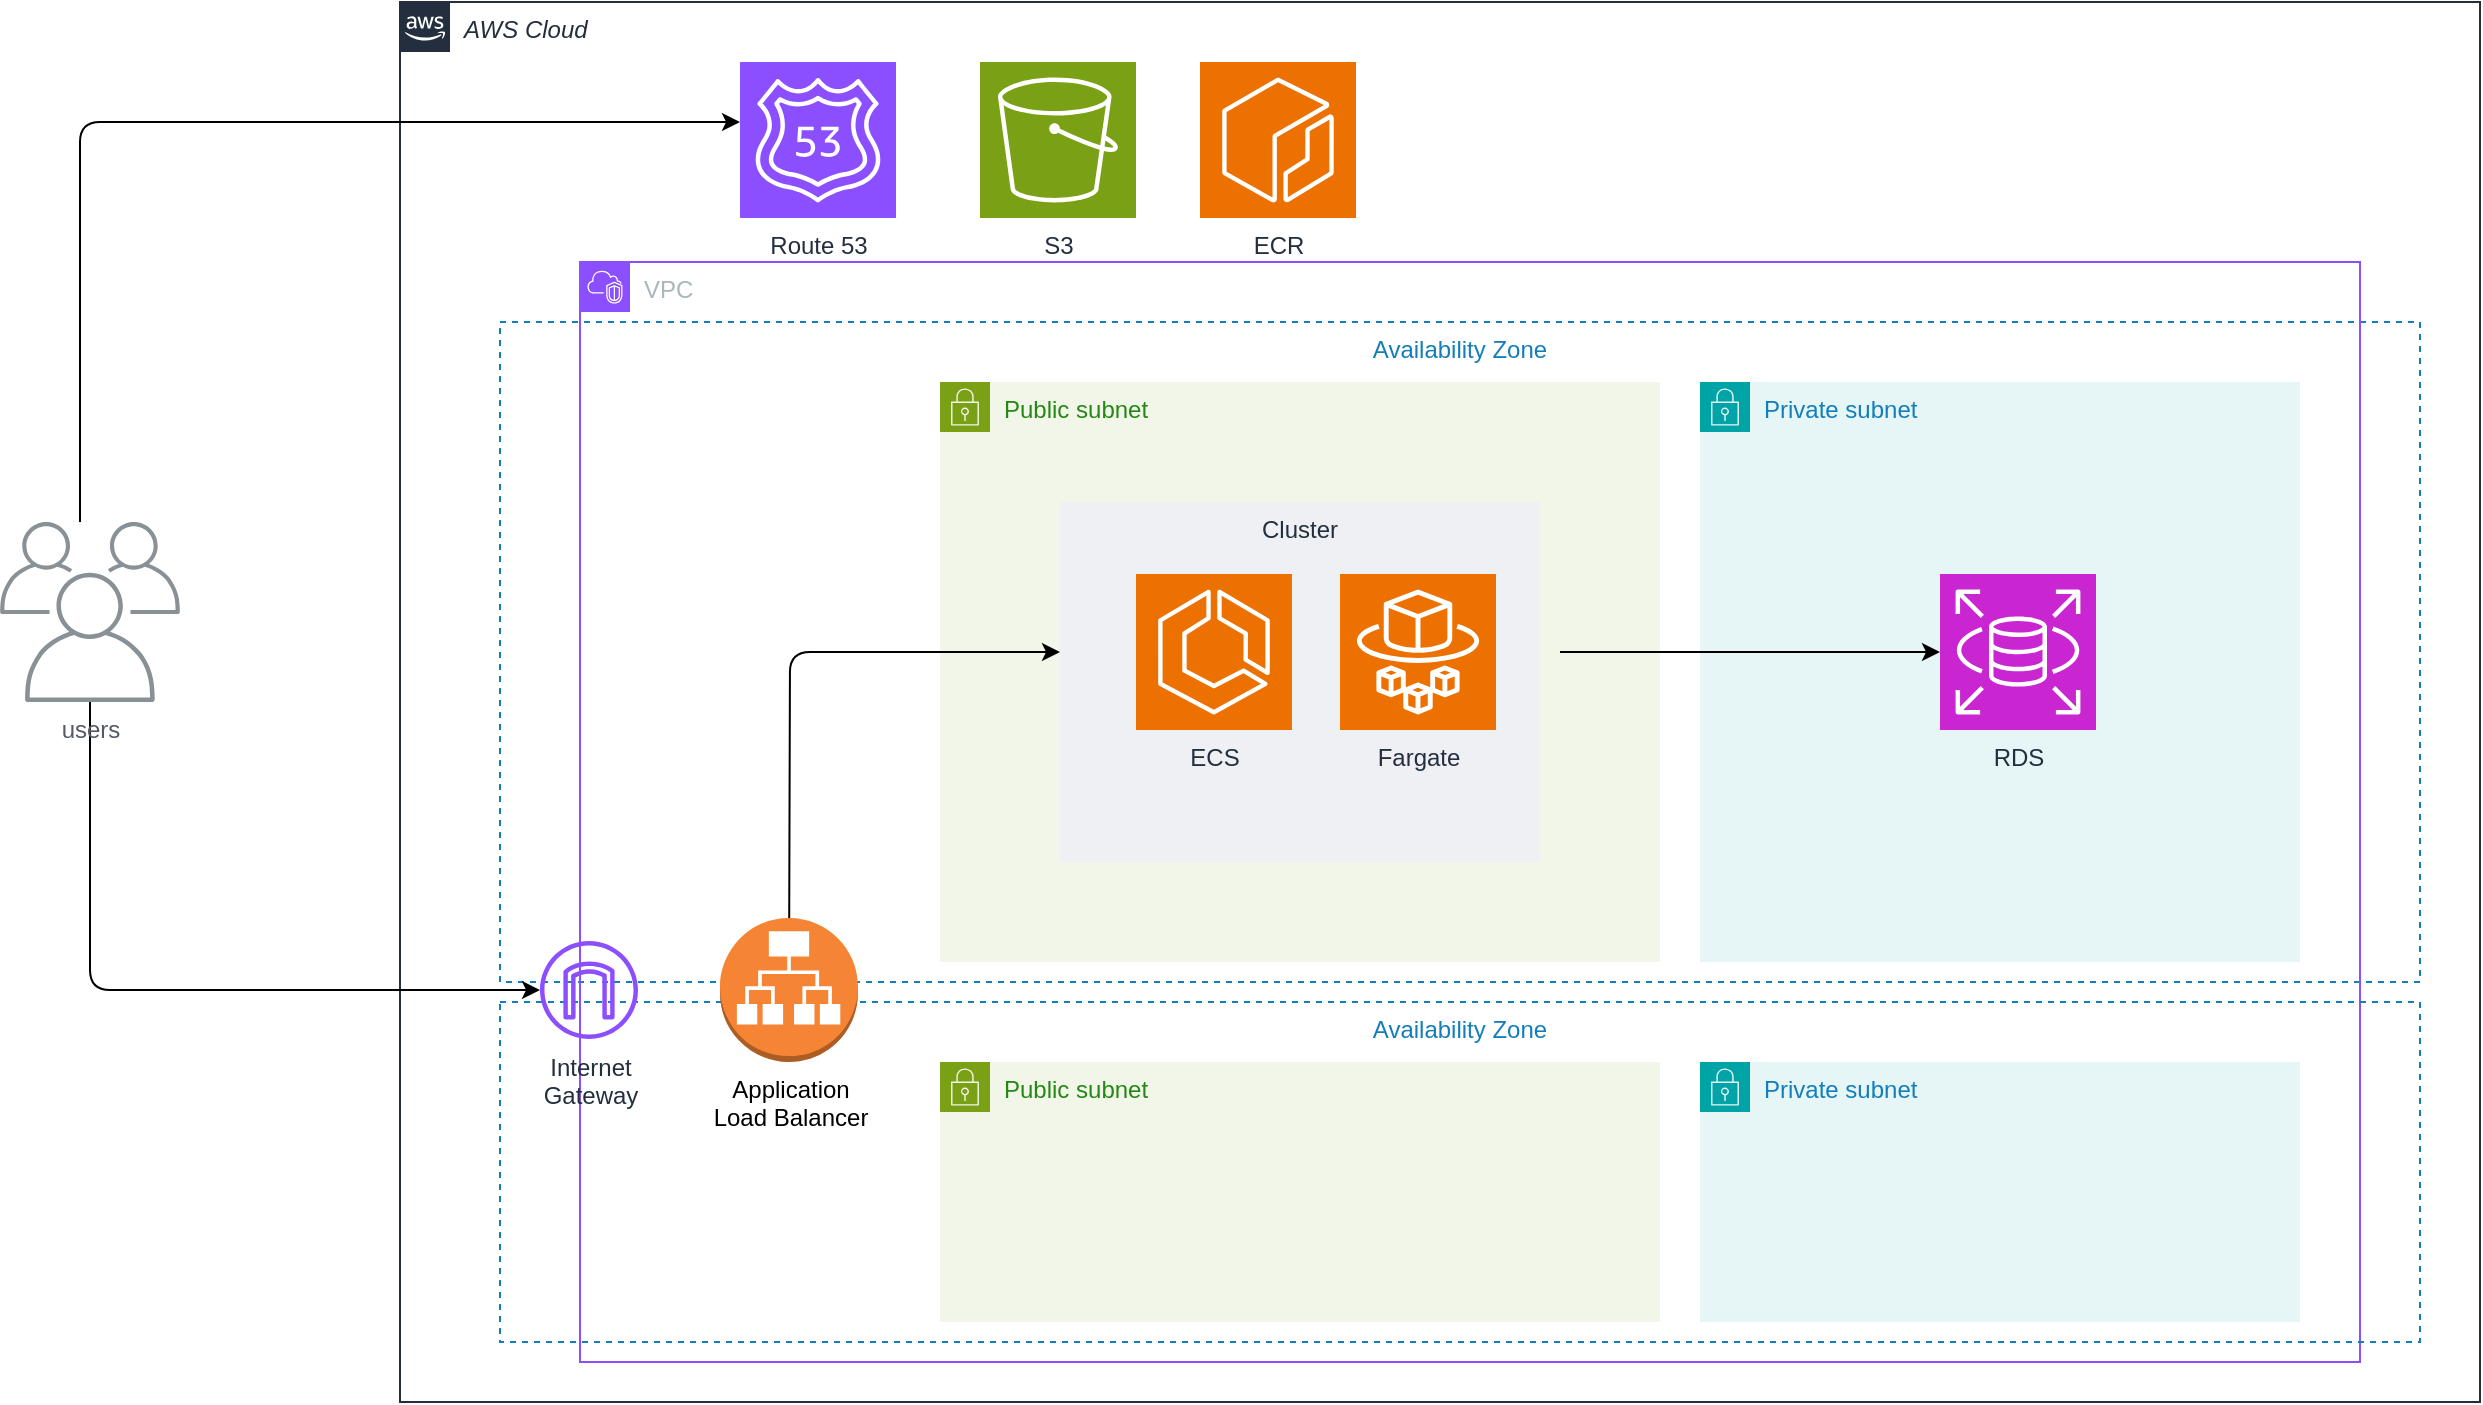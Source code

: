<mxfile>
    <diagram id="gdx_KcKREh99byXF0GUm" name="ページ1">
        <mxGraphModel dx="2836" dy="2068" grid="1" gridSize="10" guides="1" tooltips="1" connect="1" arrows="1" fold="1" page="1" pageScale="1" pageWidth="827" pageHeight="1169" math="0" shadow="0">
            <root>
                <mxCell id="0"/>
                <mxCell id="1" parent="0"/>
                <mxCell id="2" value="AWS Cloud" style="points=[[0,0],[0.25,0],[0.5,0],[0.75,0],[1,0],[1,0.25],[1,0.5],[1,0.75],[1,1],[0.75,1],[0.5,1],[0.25,1],[0,1],[0,0.75],[0,0.5],[0,0.25]];outlineConnect=0;gradientColor=none;html=1;whiteSpace=wrap;fontSize=12;fontStyle=2;container=1;pointerEvents=0;collapsible=0;recursiveResize=0;shape=mxgraph.aws4.group;grIcon=mxgraph.aws4.group_aws_cloud_alt;strokeColor=#232F3E;fillColor=none;verticalAlign=top;align=left;spacingLeft=30;fontColor=#232F3E;dashed=0;" parent="1" vertex="1">
                    <mxGeometry x="-40" y="-300" width="1040" height="700" as="geometry"/>
                </mxCell>
                <mxCell id="206" value="Availability Zone" style="fillColor=none;strokeColor=#147EBA;dashed=1;verticalAlign=top;fontStyle=0;fontColor=#147EBA;whiteSpace=wrap;html=1;" parent="2" vertex="1">
                    <mxGeometry x="50" y="160" width="960" height="330" as="geometry"/>
                </mxCell>
                <mxCell id="168" value="VPC" style="points=[[0,0],[0.25,0],[0.5,0],[0.75,0],[1,0],[1,0.25],[1,0.5],[1,0.75],[1,1],[0.75,1],[0.5,1],[0.25,1],[0,1],[0,0.75],[0,0.5],[0,0.25]];outlineConnect=0;gradientColor=none;html=1;whiteSpace=wrap;fontSize=12;fontStyle=0;container=1;pointerEvents=0;collapsible=0;recursiveResize=0;shape=mxgraph.aws4.group;grIcon=mxgraph.aws4.group_vpc2;strokeColor=#8C4FFF;fillColor=none;verticalAlign=top;align=left;spacingLeft=30;fontColor=#AAB7B8;dashed=0;" parent="2" vertex="1">
                    <mxGeometry x="90" y="130" width="890" height="550" as="geometry"/>
                </mxCell>
                <mxCell id="162" value="Private subnet" style="points=[[0,0],[0.25,0],[0.5,0],[0.75,0],[1,0],[1,0.25],[1,0.5],[1,0.75],[1,1],[0.75,1],[0.5,1],[0.25,1],[0,1],[0,0.75],[0,0.5],[0,0.25]];outlineConnect=0;gradientColor=none;html=1;whiteSpace=wrap;fontSize=12;fontStyle=0;container=1;pointerEvents=0;collapsible=0;recursiveResize=0;shape=mxgraph.aws4.group;grIcon=mxgraph.aws4.group_security_group;grStroke=0;strokeColor=#00A4A6;fillColor=#E6F6F7;verticalAlign=top;align=left;spacingLeft=30;fontColor=#147EBA;dashed=0;" parent="168" vertex="1">
                    <mxGeometry x="560" y="60" width="300" height="290" as="geometry"/>
                </mxCell>
                <mxCell id="174" value="RDS" style="sketch=0;points=[[0,0,0],[0.25,0,0],[0.5,0,0],[0.75,0,0],[1,0,0],[0,1,0],[0.25,1,0],[0.5,1,0],[0.75,1,0],[1,1,0],[0,0.25,0],[0,0.5,0],[0,0.75,0],[1,0.25,0],[1,0.5,0],[1,0.75,0]];outlineConnect=0;fontColor=#232F3E;fillColor=#C925D1;strokeColor=#ffffff;dashed=0;verticalLabelPosition=bottom;verticalAlign=top;align=center;html=1;fontSize=12;fontStyle=0;aspect=fixed;shape=mxgraph.aws4.resourceIcon;resIcon=mxgraph.aws4.rds;" parent="162" vertex="1">
                    <mxGeometry x="120" y="96" width="78" height="78" as="geometry"/>
                </mxCell>
                <mxCell id="161" value="Public subnet" style="points=[[0,0],[0.25,0],[0.5,0],[0.75,0],[1,0],[1,0.25],[1,0.5],[1,0.75],[1,1],[0.75,1],[0.5,1],[0.25,1],[0,1],[0,0.75],[0,0.5],[0,0.25]];outlineConnect=0;gradientColor=none;html=1;whiteSpace=wrap;fontSize=12;fontStyle=0;container=1;pointerEvents=0;collapsible=0;recursiveResize=0;shape=mxgraph.aws4.group;grIcon=mxgraph.aws4.group_security_group;grStroke=0;strokeColor=#7AA116;fillColor=#F2F6E8;verticalAlign=top;align=left;spacingLeft=30;fontColor=#248814;dashed=0;" parent="168" vertex="1">
                    <mxGeometry x="180" y="60" width="360" height="290" as="geometry"/>
                </mxCell>
                <mxCell id="169" value="Private subnet" style="points=[[0,0],[0.25,0],[0.5,0],[0.75,0],[1,0],[1,0.25],[1,0.5],[1,0.75],[1,1],[0.75,1],[0.5,1],[0.25,1],[0,1],[0,0.75],[0,0.5],[0,0.25]];outlineConnect=0;gradientColor=none;html=1;whiteSpace=wrap;fontSize=12;fontStyle=0;container=1;pointerEvents=0;collapsible=0;recursiveResize=0;shape=mxgraph.aws4.group;grIcon=mxgraph.aws4.group_security_group;grStroke=0;strokeColor=#00A4A6;fillColor=#E6F6F7;verticalAlign=top;align=left;spacingLeft=30;fontColor=#147EBA;dashed=0;" parent="168" vertex="1">
                    <mxGeometry x="560" y="400" width="300" height="130" as="geometry"/>
                </mxCell>
                <mxCell id="170" value="Public subnet" style="points=[[0,0],[0.25,0],[0.5,0],[0.75,0],[1,0],[1,0.25],[1,0.5],[1,0.75],[1,1],[0.75,1],[0.5,1],[0.25,1],[0,1],[0,0.75],[0,0.5],[0,0.25]];outlineConnect=0;gradientColor=none;html=1;whiteSpace=wrap;fontSize=12;fontStyle=0;container=1;pointerEvents=0;collapsible=0;recursiveResize=0;shape=mxgraph.aws4.group;grIcon=mxgraph.aws4.group_security_group;grStroke=0;strokeColor=#7AA116;fillColor=#F2F6E8;verticalAlign=top;align=left;spacingLeft=30;fontColor=#248814;dashed=0;" parent="168" vertex="1">
                    <mxGeometry x="180" y="400" width="360" height="130" as="geometry"/>
                </mxCell>
                <mxCell id="207" value="Availability Zone" style="fillColor=none;strokeColor=#147EBA;dashed=1;verticalAlign=top;fontStyle=0;fontColor=#147EBA;whiteSpace=wrap;html=1;" parent="170" vertex="1">
                    <mxGeometry x="-220" y="-30" width="960" height="170" as="geometry"/>
                </mxCell>
                <mxCell id="179" value="Application&lt;br&gt;Load Balancer" style="outlineConnect=0;dashed=0;verticalLabelPosition=bottom;verticalAlign=top;align=center;html=1;shape=mxgraph.aws3.application_load_balancer;fillColor=#F58534;gradientColor=none;fontStyle=0" parent="170" vertex="1">
                    <mxGeometry x="-110" y="-72" width="69" height="72" as="geometry"/>
                </mxCell>
                <mxCell id="195" value="Internet&lt;br&gt;Gateway" style="sketch=0;outlineConnect=0;fontColor=#232F3E;gradientColor=none;fillColor=#8C4FFF;strokeColor=none;dashed=0;verticalLabelPosition=bottom;verticalAlign=top;align=center;html=1;fontSize=12;fontStyle=0;aspect=fixed;pointerEvents=1;shape=mxgraph.aws4.internet_gateway;" parent="170" vertex="1">
                    <mxGeometry x="-200" y="-60.5" width="49" height="49" as="geometry"/>
                </mxCell>
                <mxCell id="180" value="Route 53" style="sketch=0;points=[[0,0,0],[0.25,0,0],[0.5,0,0],[0.75,0,0],[1,0,0],[0,1,0],[0.25,1,0],[0.5,1,0],[0.75,1,0],[1,1,0],[0,0.25,0],[0,0.5,0],[0,0.75,0],[1,0.25,0],[1,0.5,0],[1,0.75,0]];outlineConnect=0;fontColor=#232F3E;fillColor=#8C4FFF;strokeColor=#ffffff;dashed=0;verticalLabelPosition=bottom;verticalAlign=top;align=center;html=1;fontSize=12;fontStyle=0;aspect=fixed;shape=mxgraph.aws4.resourceIcon;resIcon=mxgraph.aws4.route_53;" parent="2" vertex="1">
                    <mxGeometry x="170" y="30" width="78" height="78" as="geometry"/>
                </mxCell>
                <mxCell id="175" value="ECR" style="sketch=0;points=[[0,0,0],[0.25,0,0],[0.5,0,0],[0.75,0,0],[1,0,0],[0,1,0],[0.25,1,0],[0.5,1,0],[0.75,1,0],[1,1,0],[0,0.25,0],[0,0.5,0],[0,0.75,0],[1,0.25,0],[1,0.5,0],[1,0.75,0]];outlineConnect=0;fontColor=#232F3E;fillColor=#ED7100;strokeColor=#ffffff;dashed=0;verticalLabelPosition=bottom;verticalAlign=top;align=center;html=1;fontSize=12;fontStyle=0;aspect=fixed;shape=mxgraph.aws4.resourceIcon;resIcon=mxgraph.aws4.ecr;" parent="2" vertex="1">
                    <mxGeometry x="400" y="30" width="78" height="78" as="geometry"/>
                </mxCell>
                <mxCell id="181" value="S3" style="sketch=0;points=[[0,0,0],[0.25,0,0],[0.5,0,0],[0.75,0,0],[1,0,0],[0,1,0],[0.25,1,0],[0.5,1,0],[0.75,1,0],[1,1,0],[0,0.25,0],[0,0.5,0],[0,0.75,0],[1,0.25,0],[1,0.5,0],[1,0.75,0]];outlineConnect=0;fontColor=#232F3E;fillColor=#7AA116;strokeColor=#ffffff;dashed=0;verticalLabelPosition=bottom;verticalAlign=top;align=center;html=1;fontSize=12;fontStyle=0;aspect=fixed;shape=mxgraph.aws4.resourceIcon;resIcon=mxgraph.aws4.s3;" parent="2" vertex="1">
                    <mxGeometry x="290" y="30" width="78" height="78" as="geometry"/>
                </mxCell>
                <mxCell id="215" value="" style="edgeStyle=none;html=1;fontStyle=0" parent="2" target="174" edge="1">
                    <mxGeometry relative="1" as="geometry">
                        <mxPoint x="580" y="325" as="sourcePoint"/>
                    </mxGeometry>
                </mxCell>
                <mxCell id="214" value="Cluster" style="fillColor=#EFF0F3;strokeColor=none;dashed=0;verticalAlign=top;fontStyle=0;fontColor=#232F3D;whiteSpace=wrap;html=1;" parent="2" vertex="1">
                    <mxGeometry x="330" y="250" width="240" height="180" as="geometry"/>
                </mxCell>
                <mxCell id="176" value="ECS" style="sketch=0;points=[[0,0,0],[0.25,0,0],[0.5,0,0],[0.75,0,0],[1,0,0],[0,1,0],[0.25,1,0],[0.5,1,0],[0.75,1,0],[1,1,0],[0,0.25,0],[0,0.5,0],[0,0.75,0],[1,0.25,0],[1,0.5,0],[1,0.75,0]];outlineConnect=0;fontColor=#232F3E;fillColor=#ED7100;strokeColor=#ffffff;dashed=0;verticalLabelPosition=bottom;verticalAlign=top;align=center;html=1;fontSize=12;fontStyle=0;aspect=fixed;shape=mxgraph.aws4.resourceIcon;resIcon=mxgraph.aws4.ecs;" parent="2" vertex="1">
                    <mxGeometry x="368" y="286" width="78" height="78" as="geometry"/>
                </mxCell>
                <mxCell id="177" value="Fargate" style="sketch=0;points=[[0,0,0],[0.25,0,0],[0.5,0,0],[0.75,0,0],[1,0,0],[0,1,0],[0.25,1,0],[0.5,1,0],[0.75,1,0],[1,1,0],[0,0.25,0],[0,0.5,0],[0,0.75,0],[1,0.25,0],[1,0.5,0],[1,0.75,0]];outlineConnect=0;fontColor=#232F3E;fillColor=#ED7100;strokeColor=#ffffff;dashed=0;verticalLabelPosition=bottom;verticalAlign=top;align=center;html=1;fontSize=12;fontStyle=0;aspect=fixed;shape=mxgraph.aws4.resourceIcon;resIcon=mxgraph.aws4.fargate;" parent="2" vertex="1">
                    <mxGeometry x="470" y="286" width="78" height="78" as="geometry"/>
                </mxCell>
                <mxCell id="213" value="" style="edgeStyle=none;html=1;fontStyle=0" parent="2" source="179" edge="1">
                    <mxGeometry relative="1" as="geometry">
                        <mxPoint x="330" y="325" as="targetPoint"/>
                        <Array as="points">
                            <mxPoint x="195" y="325"/>
                        </Array>
                    </mxGeometry>
                </mxCell>
                <mxCell id="197" value="" style="edgeStyle=none;html=1;fontStyle=0" parent="1" edge="1">
                    <mxGeometry relative="1" as="geometry">
                        <mxPoint x="130" y="-240" as="targetPoint"/>
                        <Array as="points">
                            <mxPoint x="-200" y="-240"/>
                        </Array>
                        <mxPoint x="-200" y="-40" as="sourcePoint"/>
                    </mxGeometry>
                </mxCell>
                <mxCell id="199" value="" style="edgeStyle=none;html=1;fontStyle=0" parent="1" source="171" target="195" edge="1">
                    <mxGeometry relative="1" as="geometry">
                        <mxPoint x="-65" y="25" as="targetPoint"/>
                        <mxPoint x="-130" y="15" as="sourcePoint"/>
                        <Array as="points">
                            <mxPoint x="-195" y="194"/>
                        </Array>
                    </mxGeometry>
                </mxCell>
                <mxCell id="171" value="users" style="sketch=0;outlineConnect=0;gradientColor=none;fontColor=#545B64;strokeColor=none;fillColor=#879196;dashed=0;verticalLabelPosition=bottom;verticalAlign=top;align=center;html=1;fontSize=12;fontStyle=0;aspect=fixed;shape=mxgraph.aws4.illustration_users;pointerEvents=1" parent="1" vertex="1">
                    <mxGeometry x="-240" y="-40" width="90" height="90" as="geometry"/>
                </mxCell>
            </root>
        </mxGraphModel>
    </diagram>
</mxfile>
